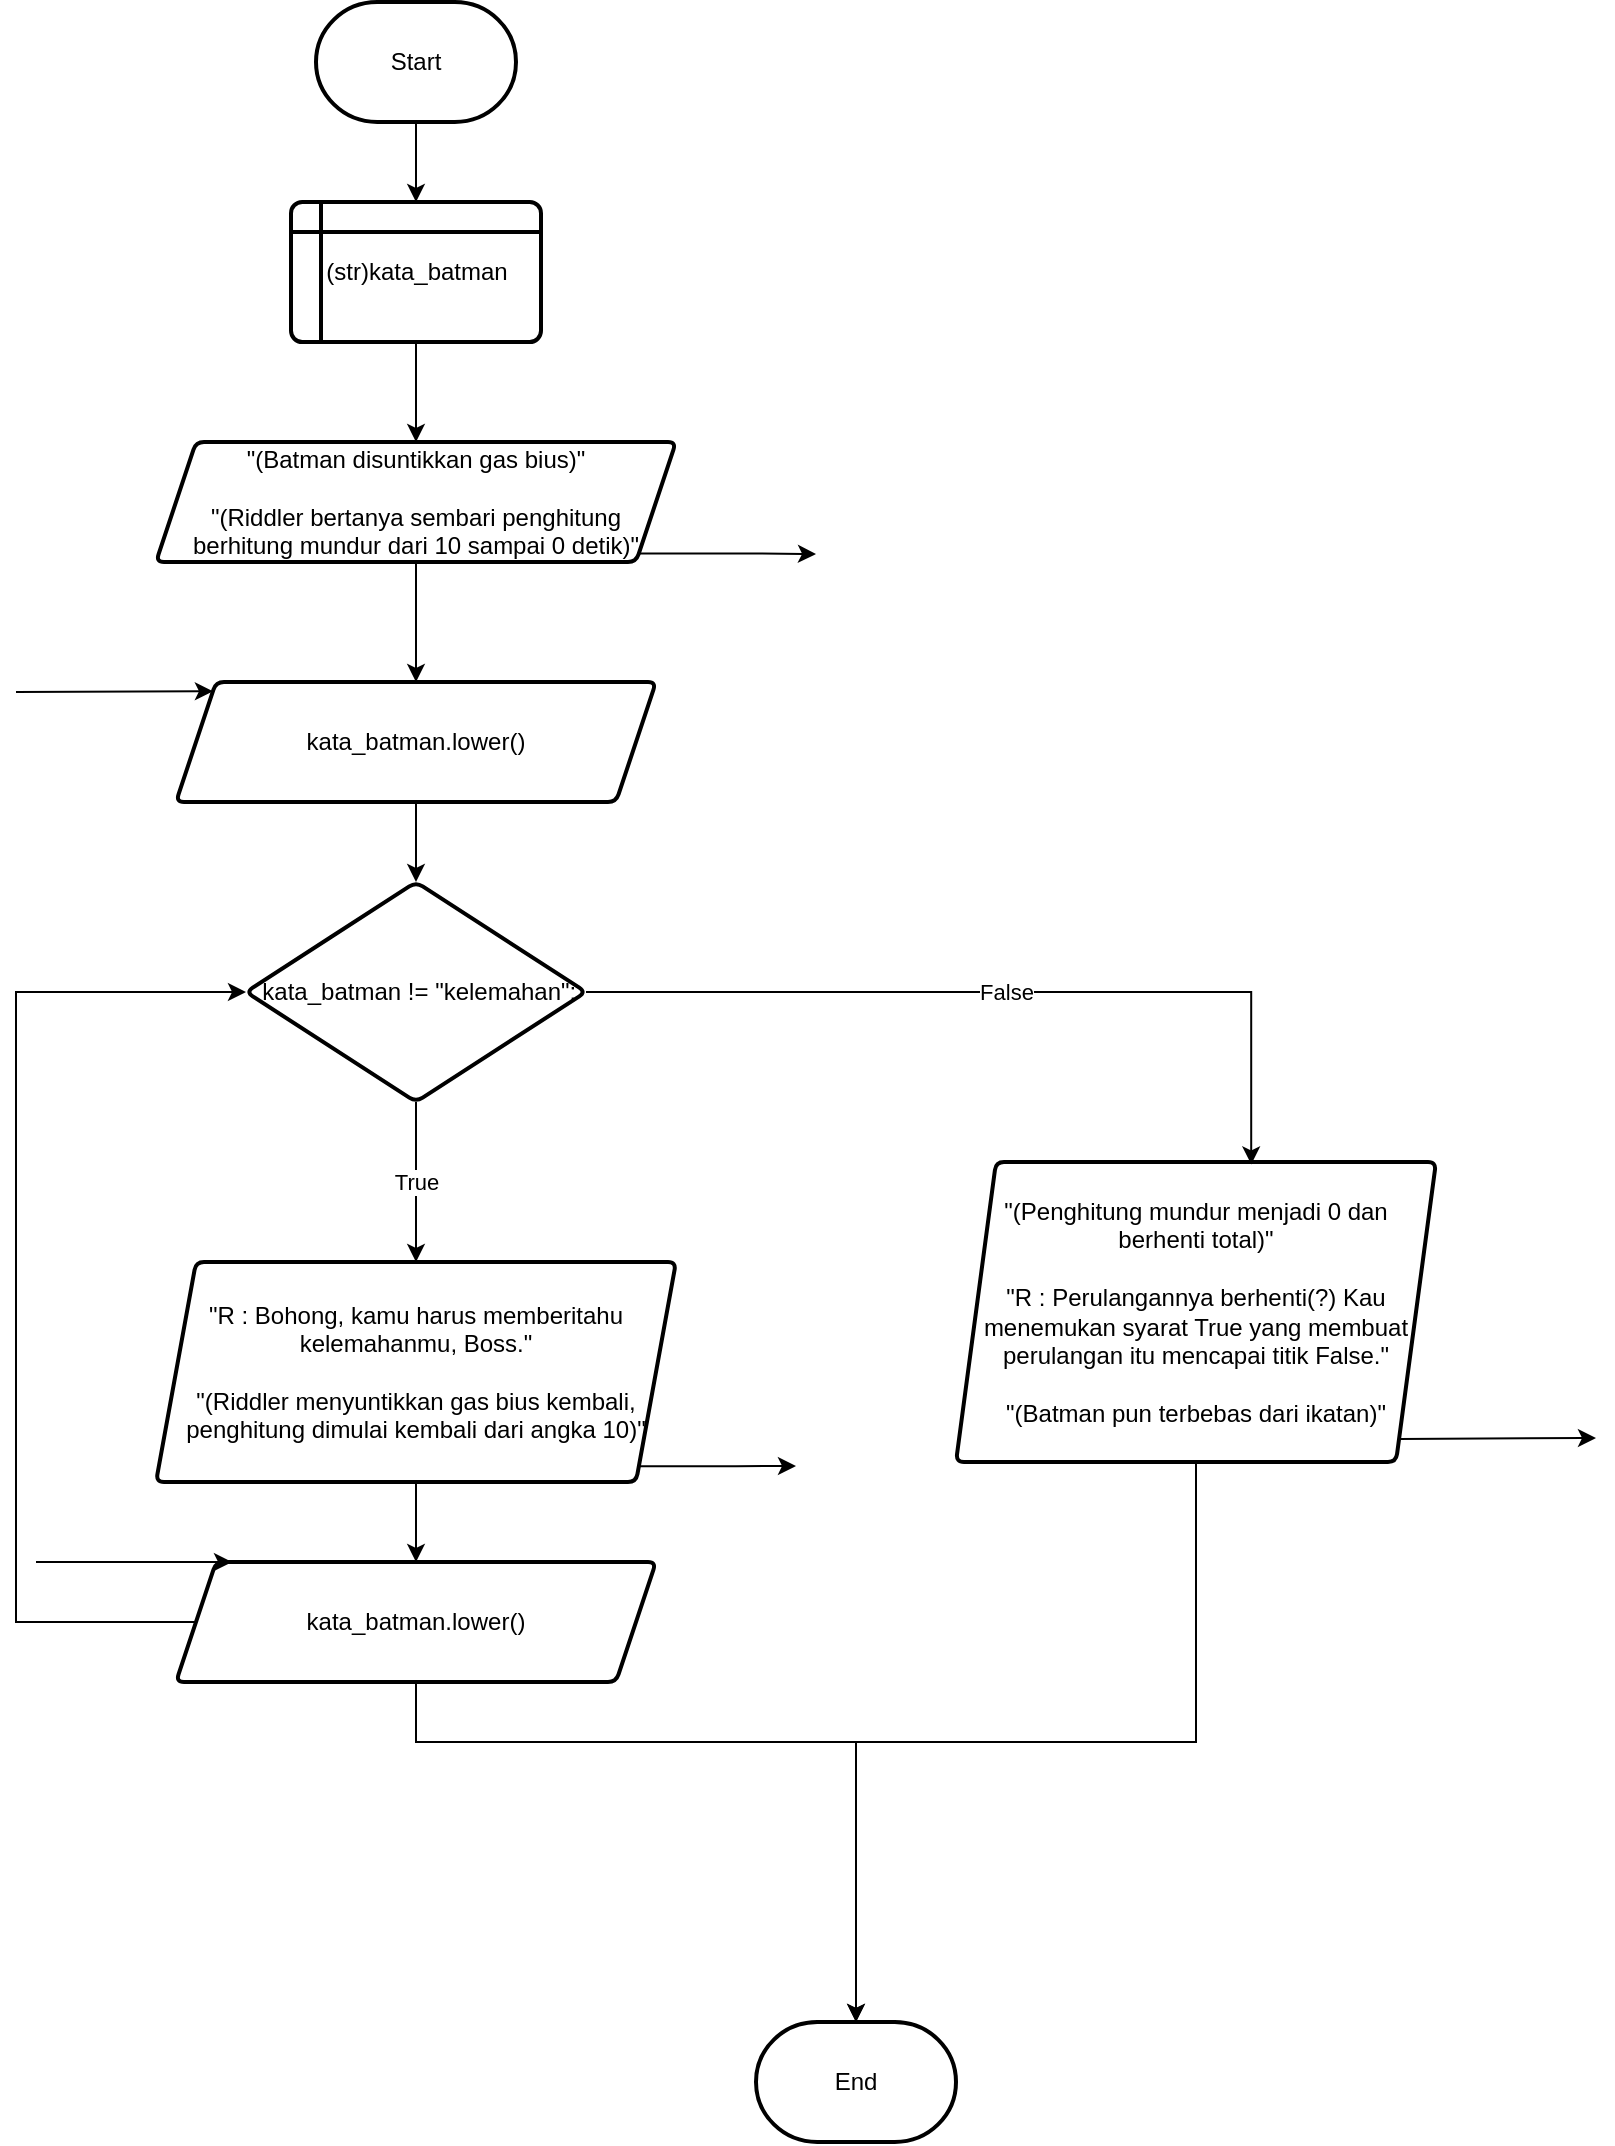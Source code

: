 <mxfile version="28.1.2">
  <diagram name="Page-1" id="qU5uB-4oCCqHzpqBezBY">
    <mxGraphModel dx="1042" dy="660" grid="1" gridSize="10" guides="1" tooltips="1" connect="1" arrows="1" fold="1" page="1" pageScale="1" pageWidth="4000" pageHeight="4000" math="0" shadow="0">
      <root>
        <mxCell id="0" />
        <mxCell id="1" parent="0" />
        <mxCell id="IUabJmDCVIMplRoiQi0c-3" value="" style="edgeStyle=orthogonalEdgeStyle;rounded=0;orthogonalLoop=1;jettySize=auto;html=1;" parent="1" source="IUabJmDCVIMplRoiQi0c-1" target="IUabJmDCVIMplRoiQi0c-2" edge="1">
          <mxGeometry relative="1" as="geometry" />
        </mxCell>
        <mxCell id="IUabJmDCVIMplRoiQi0c-1" value="Start" style="strokeWidth=2;html=1;shape=mxgraph.flowchart.terminator;whiteSpace=wrap;" parent="1" vertex="1">
          <mxGeometry x="520" y="30" width="100" height="60" as="geometry" />
        </mxCell>
        <mxCell id="IUabJmDCVIMplRoiQi0c-5" value="" style="edgeStyle=orthogonalEdgeStyle;rounded=0;orthogonalLoop=1;jettySize=auto;html=1;" parent="1" source="IUabJmDCVIMplRoiQi0c-2" target="IUabJmDCVIMplRoiQi0c-4" edge="1">
          <mxGeometry relative="1" as="geometry" />
        </mxCell>
        <mxCell id="IUabJmDCVIMplRoiQi0c-2" value="(str)kata_batman" style="shape=internalStorage;whiteSpace=wrap;html=1;dx=15;dy=15;rounded=1;arcSize=8;strokeWidth=2;" parent="1" vertex="1">
          <mxGeometry x="507.5" y="130" width="125" height="70" as="geometry" />
        </mxCell>
        <mxCell id="IUabJmDCVIMplRoiQi0c-7" value="" style="edgeStyle=orthogonalEdgeStyle;rounded=0;orthogonalLoop=1;jettySize=auto;html=1;" parent="1" source="IUabJmDCVIMplRoiQi0c-4" target="IUabJmDCVIMplRoiQi0c-6" edge="1">
          <mxGeometry relative="1" as="geometry" />
        </mxCell>
        <mxCell id="IUabJmDCVIMplRoiQi0c-9" style="edgeStyle=orthogonalEdgeStyle;rounded=0;orthogonalLoop=1;jettySize=auto;html=1;exitX=1;exitY=1;exitDx=0;exitDy=0;" parent="1" source="IUabJmDCVIMplRoiQi0c-4" edge="1">
          <mxGeometry relative="1" as="geometry">
            <mxPoint x="770" y="306" as="targetPoint" />
          </mxGeometry>
        </mxCell>
        <mxCell id="IUabJmDCVIMplRoiQi0c-4" value="&quot;(Batman disuntikkan gas bius)&quot;&lt;div&gt;&lt;br&gt;&lt;div&gt;&quot;(Riddler bertanya sembari penghitung berhitung mundur dari 10 sampai 0 detik)&quot;&lt;/div&gt;&lt;/div&gt;" style="shape=parallelogram;perimeter=parallelogramPerimeter;whiteSpace=wrap;html=1;fixedSize=1;rounded=1;arcSize=8;strokeWidth=2;" parent="1" vertex="1">
          <mxGeometry x="440" y="250" width="260" height="60" as="geometry" />
        </mxCell>
        <mxCell id="IUabJmDCVIMplRoiQi0c-11" value="" style="edgeStyle=orthogonalEdgeStyle;rounded=0;orthogonalLoop=1;jettySize=auto;html=1;" parent="1" source="IUabJmDCVIMplRoiQi0c-6" target="IUabJmDCVIMplRoiQi0c-10" edge="1">
          <mxGeometry relative="1" as="geometry" />
        </mxCell>
        <mxCell id="IUabJmDCVIMplRoiQi0c-6" value="kata_batman.&lt;span style=&quot;background-color: transparent; color: light-dark(rgb(0, 0, 0), rgb(255, 255, 255));&quot;&gt;lower()&lt;/span&gt;" style="shape=parallelogram;perimeter=parallelogramPerimeter;whiteSpace=wrap;html=1;fixedSize=1;rounded=1;arcSize=8;strokeWidth=2;" parent="1" vertex="1">
          <mxGeometry x="450" y="370" width="240" height="60" as="geometry" />
        </mxCell>
        <mxCell id="IUabJmDCVIMplRoiQi0c-8" value="" style="endArrow=classic;html=1;rounded=0;entryX=0;entryY=0;entryDx=0;entryDy=0;" parent="1" target="IUabJmDCVIMplRoiQi0c-6" edge="1">
          <mxGeometry width="50" height="50" relative="1" as="geometry">
            <mxPoint x="370" y="375" as="sourcePoint" />
            <mxPoint x="430" y="340" as="targetPoint" />
          </mxGeometry>
        </mxCell>
        <mxCell id="IUabJmDCVIMplRoiQi0c-13" value="True" style="edgeStyle=orthogonalEdgeStyle;rounded=0;orthogonalLoop=1;jettySize=auto;html=1;" parent="1" source="IUabJmDCVIMplRoiQi0c-10" target="IUabJmDCVIMplRoiQi0c-12" edge="1">
          <mxGeometry relative="1" as="geometry" />
        </mxCell>
        <mxCell id="IUabJmDCVIMplRoiQi0c-10" value="&amp;nbsp;kata_batman != &quot;kelemahan&quot;:" style="rhombus;whiteSpace=wrap;html=1;rounded=1;arcSize=8;strokeWidth=2;" parent="1" vertex="1">
          <mxGeometry x="485" y="470" width="170" height="110" as="geometry" />
        </mxCell>
        <mxCell id="IUabJmDCVIMplRoiQi0c-15" style="edgeStyle=orthogonalEdgeStyle;rounded=0;orthogonalLoop=1;jettySize=auto;html=1;exitX=1;exitY=1;exitDx=0;exitDy=0;" parent="1" source="IUabJmDCVIMplRoiQi0c-12" edge="1">
          <mxGeometry relative="1" as="geometry">
            <mxPoint x="760" y="762" as="targetPoint" />
          </mxGeometry>
        </mxCell>
        <mxCell id="IUabJmDCVIMplRoiQi0c-17" value="" style="edgeStyle=orthogonalEdgeStyle;rounded=0;orthogonalLoop=1;jettySize=auto;html=1;" parent="1" source="IUabJmDCVIMplRoiQi0c-12" target="IUabJmDCVIMplRoiQi0c-14" edge="1">
          <mxGeometry relative="1" as="geometry" />
        </mxCell>
        <mxCell id="IUabJmDCVIMplRoiQi0c-12" value="&quot;R : Bohong, kamu harus memberitahu kelemahanmu, Boss.&quot;&lt;div&gt;&lt;br&gt;&lt;/div&gt;&lt;div&gt;&quot;(Riddler menyuntikkan gas bius kembali, penghitung dimulai kembali dari angka 10)&quot;&lt;/div&gt;" style="shape=parallelogram;perimeter=parallelogramPerimeter;whiteSpace=wrap;html=1;fixedSize=1;rounded=1;arcSize=8;strokeWidth=2;" parent="1" vertex="1">
          <mxGeometry x="440" y="660" width="260" height="110" as="geometry" />
        </mxCell>
        <mxCell id="IUabJmDCVIMplRoiQi0c-18" style="edgeStyle=orthogonalEdgeStyle;rounded=0;orthogonalLoop=1;jettySize=auto;html=1;exitX=0;exitY=0.5;exitDx=0;exitDy=0;entryX=0;entryY=0.5;entryDx=0;entryDy=0;" parent="1" source="IUabJmDCVIMplRoiQi0c-14" target="IUabJmDCVIMplRoiQi0c-10" edge="1">
          <mxGeometry relative="1" as="geometry">
            <Array as="points">
              <mxPoint x="370" y="840" />
              <mxPoint x="370" y="525" />
            </Array>
          </mxGeometry>
        </mxCell>
        <mxCell id="IUabJmDCVIMplRoiQi0c-14" value="kata_batman.&lt;span style=&quot;background-color: transparent; color: light-dark(rgb(0, 0, 0), rgb(255, 255, 255));&quot;&gt;lower()&lt;/span&gt;" style="shape=parallelogram;perimeter=parallelogramPerimeter;whiteSpace=wrap;html=1;fixedSize=1;rounded=1;arcSize=8;strokeWidth=2;" parent="1" vertex="1">
          <mxGeometry x="450" y="810" width="240" height="60" as="geometry" />
        </mxCell>
        <mxCell id="IUabJmDCVIMplRoiQi0c-16" value="" style="endArrow=classic;html=1;rounded=0;entryX=0;entryY=0;entryDx=0;entryDy=0;" parent="1" edge="1">
          <mxGeometry width="50" height="50" relative="1" as="geometry">
            <mxPoint x="380" y="810" as="sourcePoint" />
            <mxPoint x="478" y="810" as="targetPoint" />
          </mxGeometry>
        </mxCell>
        <mxCell id="IUabJmDCVIMplRoiQi0c-23" style="edgeStyle=orthogonalEdgeStyle;rounded=0;orthogonalLoop=1;jettySize=auto;html=1;exitX=1;exitY=1;exitDx=0;exitDy=0;" parent="1" source="IUabJmDCVIMplRoiQi0c-20" edge="1">
          <mxGeometry relative="1" as="geometry">
            <mxPoint x="1160" y="748" as="targetPoint" />
          </mxGeometry>
        </mxCell>
        <mxCell id="IUabJmDCVIMplRoiQi0c-20" value="&quot;(Penghitung mundur menjadi 0 dan berhenti total)&quot;&lt;div&gt;&lt;br&gt;&lt;/div&gt;&lt;div&gt;&quot;R : Perulangannya berhenti(?) Kau menemukan syarat True yang membuat perulangan itu mencapai titik False.&quot;&lt;/div&gt;&lt;div&gt;&lt;br&gt;&lt;/div&gt;&lt;div&gt;&quot;(Batman pun terbebas dari ikatan)&quot;&lt;/div&gt;" style="shape=parallelogram;perimeter=parallelogramPerimeter;whiteSpace=wrap;html=1;fixedSize=1;rounded=1;arcSize=8;strokeWidth=2;" parent="1" vertex="1">
          <mxGeometry x="840" y="610" width="240" height="150" as="geometry" />
        </mxCell>
        <mxCell id="IUabJmDCVIMplRoiQi0c-21" value="False" style="edgeStyle=orthogonalEdgeStyle;rounded=0;orthogonalLoop=1;jettySize=auto;html=1;exitX=1;exitY=0.5;exitDx=0;exitDy=0;entryX=0.615;entryY=0.008;entryDx=0;entryDy=0;entryPerimeter=0;" parent="1" source="IUabJmDCVIMplRoiQi0c-10" target="IUabJmDCVIMplRoiQi0c-20" edge="1">
          <mxGeometry relative="1" as="geometry" />
        </mxCell>
        <mxCell id="IUabJmDCVIMplRoiQi0c-22" value="End" style="strokeWidth=2;html=1;shape=mxgraph.flowchart.terminator;whiteSpace=wrap;" parent="1" vertex="1">
          <mxGeometry x="740" y="1040" width="100" height="60" as="geometry" />
        </mxCell>
        <mxCell id="IUabJmDCVIMplRoiQi0c-24" style="edgeStyle=orthogonalEdgeStyle;rounded=0;orthogonalLoop=1;jettySize=auto;html=1;exitX=0.5;exitY=1;exitDx=0;exitDy=0;entryX=0.5;entryY=0;entryDx=0;entryDy=0;entryPerimeter=0;" parent="1" source="IUabJmDCVIMplRoiQi0c-20" target="IUabJmDCVIMplRoiQi0c-22" edge="1">
          <mxGeometry relative="1" as="geometry" />
        </mxCell>
        <mxCell id="IUabJmDCVIMplRoiQi0c-25" style="edgeStyle=orthogonalEdgeStyle;rounded=0;orthogonalLoop=1;jettySize=auto;html=1;exitX=0.5;exitY=1;exitDx=0;exitDy=0;entryX=0.5;entryY=0;entryDx=0;entryDy=0;entryPerimeter=0;" parent="1" source="IUabJmDCVIMplRoiQi0c-14" target="IUabJmDCVIMplRoiQi0c-22" edge="1">
          <mxGeometry relative="1" as="geometry">
            <Array as="points">
              <mxPoint x="570" y="900" />
              <mxPoint x="790" y="900" />
            </Array>
          </mxGeometry>
        </mxCell>
      </root>
    </mxGraphModel>
  </diagram>
</mxfile>
